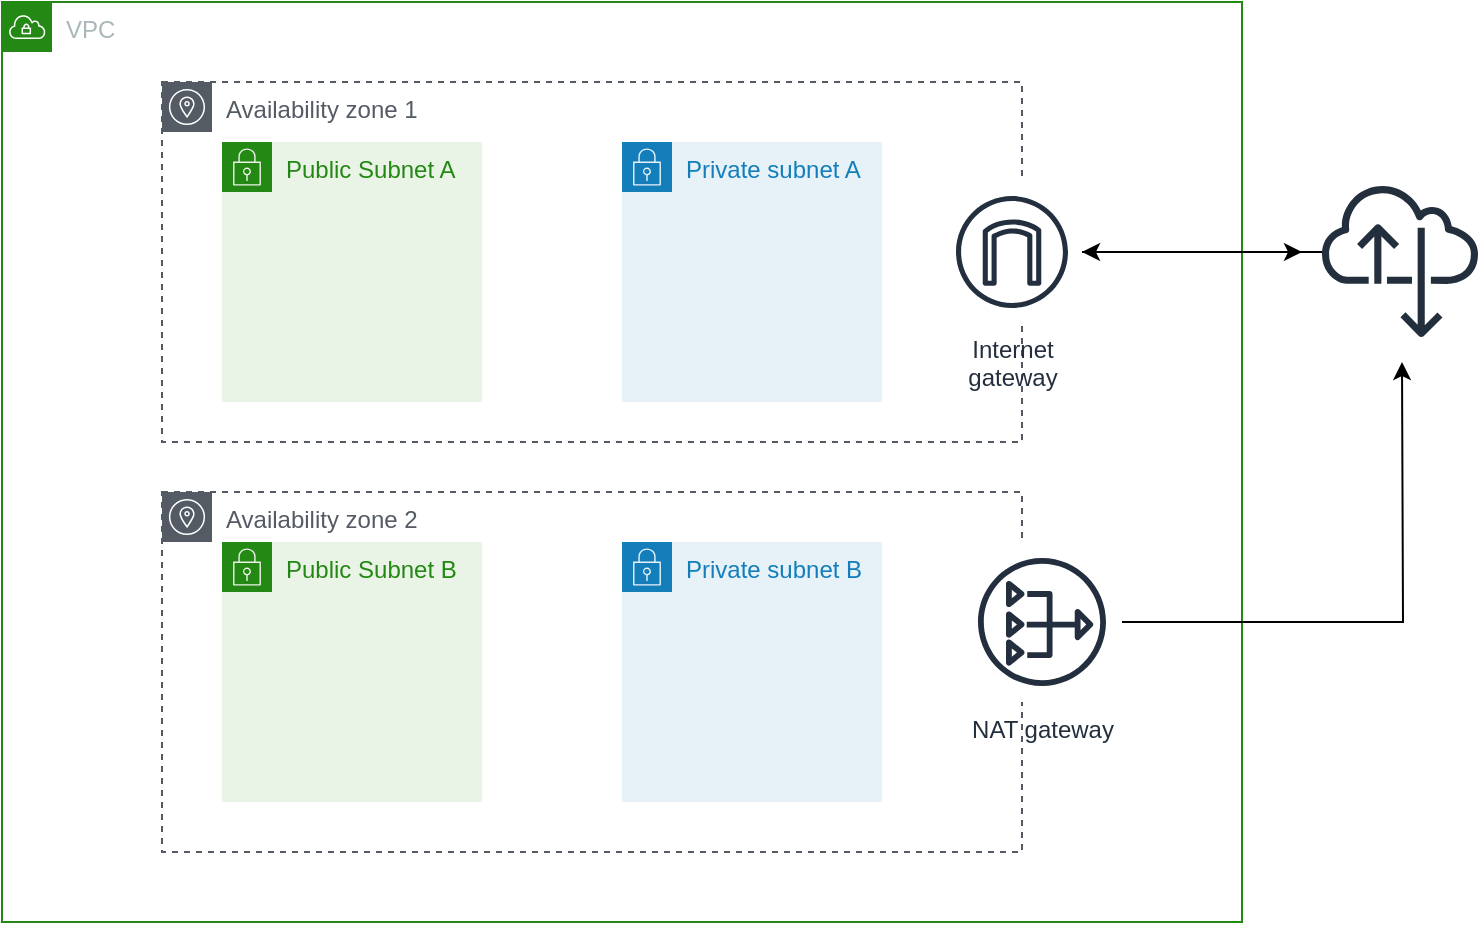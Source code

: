 <mxfile version="21.2.9" type="github">
  <diagram name="Page-1" id="0chvfkh0j0HRP5WbJBTq">
    <mxGraphModel dx="882" dy="522" grid="1" gridSize="10" guides="1" tooltips="1" connect="1" arrows="1" fold="1" page="1" pageScale="1" pageWidth="850" pageHeight="1100" math="0" shadow="0">
      <root>
        <mxCell id="0" />
        <mxCell id="1" parent="0" />
        <mxCell id="CnlkSDqJfmWrZf-L2kYh-1" value="VPC" style="points=[[0,0],[0.25,0],[0.5,0],[0.75,0],[1,0],[1,0.25],[1,0.5],[1,0.75],[1,1],[0.75,1],[0.5,1],[0.25,1],[0,1],[0,0.75],[0,0.5],[0,0.25]];outlineConnect=0;gradientColor=none;html=1;whiteSpace=wrap;fontSize=12;fontStyle=0;container=1;pointerEvents=0;collapsible=0;recursiveResize=0;shape=mxgraph.aws4.group;grIcon=mxgraph.aws4.group_vpc;strokeColor=#248814;fillColor=none;verticalAlign=top;align=left;spacingLeft=30;fontColor=#AAB7B8;dashed=0;" vertex="1" parent="1">
          <mxGeometry x="90" y="10" width="620" height="460" as="geometry" />
        </mxCell>
        <mxCell id="CnlkSDqJfmWrZf-L2kYh-2" value="Public Subnet A" style="points=[[0,0],[0.25,0],[0.5,0],[0.75,0],[1,0],[1,0.25],[1,0.5],[1,0.75],[1,1],[0.75,1],[0.5,1],[0.25,1],[0,1],[0,0.75],[0,0.5],[0,0.25]];outlineConnect=0;gradientColor=none;html=1;whiteSpace=wrap;fontSize=12;fontStyle=0;container=1;pointerEvents=0;collapsible=0;recursiveResize=0;shape=mxgraph.aws4.group;grIcon=mxgraph.aws4.group_security_group;grStroke=0;strokeColor=#248814;fillColor=#E9F3E6;verticalAlign=top;align=left;spacingLeft=30;fontColor=#248814;dashed=0;" vertex="1" parent="CnlkSDqJfmWrZf-L2kYh-1">
          <mxGeometry x="110" y="70" width="130" height="130" as="geometry" />
        </mxCell>
        <mxCell id="CnlkSDqJfmWrZf-L2kYh-3" value="Public Subnet B" style="points=[[0,0],[0.25,0],[0.5,0],[0.75,0],[1,0],[1,0.25],[1,0.5],[1,0.75],[1,1],[0.75,1],[0.5,1],[0.25,1],[0,1],[0,0.75],[0,0.5],[0,0.25]];outlineConnect=0;gradientColor=none;html=1;whiteSpace=wrap;fontSize=12;fontStyle=0;container=1;pointerEvents=0;collapsible=0;recursiveResize=0;shape=mxgraph.aws4.group;grIcon=mxgraph.aws4.group_security_group;grStroke=0;strokeColor=#248814;fillColor=#E9F3E6;verticalAlign=top;align=left;spacingLeft=30;fontColor=#248814;dashed=0;" vertex="1" parent="CnlkSDqJfmWrZf-L2kYh-1">
          <mxGeometry x="110" y="270" width="130" height="130" as="geometry" />
        </mxCell>
        <mxCell id="CnlkSDqJfmWrZf-L2kYh-4" value="Private subnet A" style="points=[[0,0],[0.25,0],[0.5,0],[0.75,0],[1,0],[1,0.25],[1,0.5],[1,0.75],[1,1],[0.75,1],[0.5,1],[0.25,1],[0,1],[0,0.75],[0,0.5],[0,0.25]];outlineConnect=0;gradientColor=none;html=1;whiteSpace=wrap;fontSize=12;fontStyle=0;container=1;pointerEvents=0;collapsible=0;recursiveResize=0;shape=mxgraph.aws4.group;grIcon=mxgraph.aws4.group_security_group;grStroke=0;strokeColor=#147EBA;fillColor=#E6F2F8;verticalAlign=top;align=left;spacingLeft=30;fontColor=#147EBA;dashed=0;" vertex="1" parent="CnlkSDqJfmWrZf-L2kYh-1">
          <mxGeometry x="310" y="70" width="130" height="130" as="geometry" />
        </mxCell>
        <mxCell id="CnlkSDqJfmWrZf-L2kYh-6" value="Private subnet B&lt;br&gt;" style="points=[[0,0],[0.25,0],[0.5,0],[0.75,0],[1,0],[1,0.25],[1,0.5],[1,0.75],[1,1],[0.75,1],[0.5,1],[0.25,1],[0,1],[0,0.75],[0,0.5],[0,0.25]];outlineConnect=0;gradientColor=none;html=1;whiteSpace=wrap;fontSize=12;fontStyle=0;container=1;pointerEvents=0;collapsible=0;recursiveResize=0;shape=mxgraph.aws4.group;grIcon=mxgraph.aws4.group_security_group;grStroke=0;strokeColor=#147EBA;fillColor=#E6F2F8;verticalAlign=top;align=left;spacingLeft=30;fontColor=#147EBA;dashed=0;" vertex="1" parent="CnlkSDqJfmWrZf-L2kYh-1">
          <mxGeometry x="310" y="270" width="130" height="130" as="geometry" />
        </mxCell>
        <mxCell id="CnlkSDqJfmWrZf-L2kYh-7" value="Availability zone 1&lt;br&gt;" style="sketch=0;outlineConnect=0;gradientColor=none;html=1;whiteSpace=wrap;fontSize=12;fontStyle=0;shape=mxgraph.aws4.group;grIcon=mxgraph.aws4.group_availability_zone;strokeColor=#545B64;fillColor=none;verticalAlign=top;align=left;spacingLeft=30;fontColor=#545B64;dashed=1;" vertex="1" parent="CnlkSDqJfmWrZf-L2kYh-1">
          <mxGeometry x="80" y="40" width="430" height="180" as="geometry" />
        </mxCell>
        <mxCell id="CnlkSDqJfmWrZf-L2kYh-8" value="Availability zone 2&lt;br&gt;" style="sketch=0;outlineConnect=0;gradientColor=none;html=1;whiteSpace=wrap;fontSize=12;fontStyle=0;shape=mxgraph.aws4.group;grIcon=mxgraph.aws4.group_availability_zone;strokeColor=#545B64;fillColor=none;verticalAlign=top;align=left;spacingLeft=30;fontColor=#545B64;dashed=1;" vertex="1" parent="CnlkSDqJfmWrZf-L2kYh-1">
          <mxGeometry x="80" y="245" width="430" height="180" as="geometry" />
        </mxCell>
        <mxCell id="CnlkSDqJfmWrZf-L2kYh-11" value="Internet&#xa;gateway" style="sketch=0;outlineConnect=0;fontColor=#232F3E;gradientColor=none;strokeColor=#232F3E;fillColor=#ffffff;dashed=0;verticalLabelPosition=bottom;verticalAlign=top;align=center;html=1;fontSize=12;fontStyle=0;aspect=fixed;shape=mxgraph.aws4.resourceIcon;resIcon=mxgraph.aws4.internet_gateway;" vertex="1" parent="CnlkSDqJfmWrZf-L2kYh-1">
          <mxGeometry x="470" y="90" width="70" height="70" as="geometry" />
        </mxCell>
        <mxCell id="CnlkSDqJfmWrZf-L2kYh-12" style="edgeStyle=orthogonalEdgeStyle;rounded=0;orthogonalLoop=1;jettySize=auto;html=1;" edge="1" parent="CnlkSDqJfmWrZf-L2kYh-1" source="CnlkSDqJfmWrZf-L2kYh-11">
          <mxGeometry relative="1" as="geometry">
            <mxPoint x="650" y="125" as="targetPoint" />
          </mxGeometry>
        </mxCell>
        <mxCell id="CnlkSDqJfmWrZf-L2kYh-15" style="edgeStyle=orthogonalEdgeStyle;rounded=0;orthogonalLoop=1;jettySize=auto;html=1;" edge="1" parent="CnlkSDqJfmWrZf-L2kYh-1" source="CnlkSDqJfmWrZf-L2kYh-14">
          <mxGeometry relative="1" as="geometry">
            <mxPoint x="700" y="180" as="targetPoint" />
          </mxGeometry>
        </mxCell>
        <mxCell id="CnlkSDqJfmWrZf-L2kYh-14" value="NAT gateway" style="sketch=0;outlineConnect=0;fontColor=#232F3E;gradientColor=none;strokeColor=#232F3E;fillColor=#ffffff;dashed=0;verticalLabelPosition=bottom;verticalAlign=top;align=center;html=1;fontSize=12;fontStyle=0;aspect=fixed;shape=mxgraph.aws4.resourceIcon;resIcon=mxgraph.aws4.nat_gateway;" vertex="1" parent="CnlkSDqJfmWrZf-L2kYh-1">
          <mxGeometry x="480" y="270" width="80" height="80" as="geometry" />
        </mxCell>
        <mxCell id="CnlkSDqJfmWrZf-L2kYh-13" style="edgeStyle=orthogonalEdgeStyle;rounded=0;orthogonalLoop=1;jettySize=auto;html=1;" edge="1" parent="1" source="CnlkSDqJfmWrZf-L2kYh-10" target="CnlkSDqJfmWrZf-L2kYh-11">
          <mxGeometry relative="1" as="geometry">
            <Array as="points">
              <mxPoint x="730" y="135" />
              <mxPoint x="730" y="135" />
            </Array>
          </mxGeometry>
        </mxCell>
        <mxCell id="CnlkSDqJfmWrZf-L2kYh-10" value="" style="sketch=0;outlineConnect=0;fontColor=#232F3E;gradientColor=none;fillColor=#232F3D;strokeColor=none;dashed=0;verticalLabelPosition=bottom;verticalAlign=top;align=center;html=1;fontSize=12;fontStyle=0;aspect=fixed;pointerEvents=1;shape=mxgraph.aws4.internet_alt22;" vertex="1" parent="1">
          <mxGeometry x="750" y="100" width="78" height="78" as="geometry" />
        </mxCell>
      </root>
    </mxGraphModel>
  </diagram>
</mxfile>
